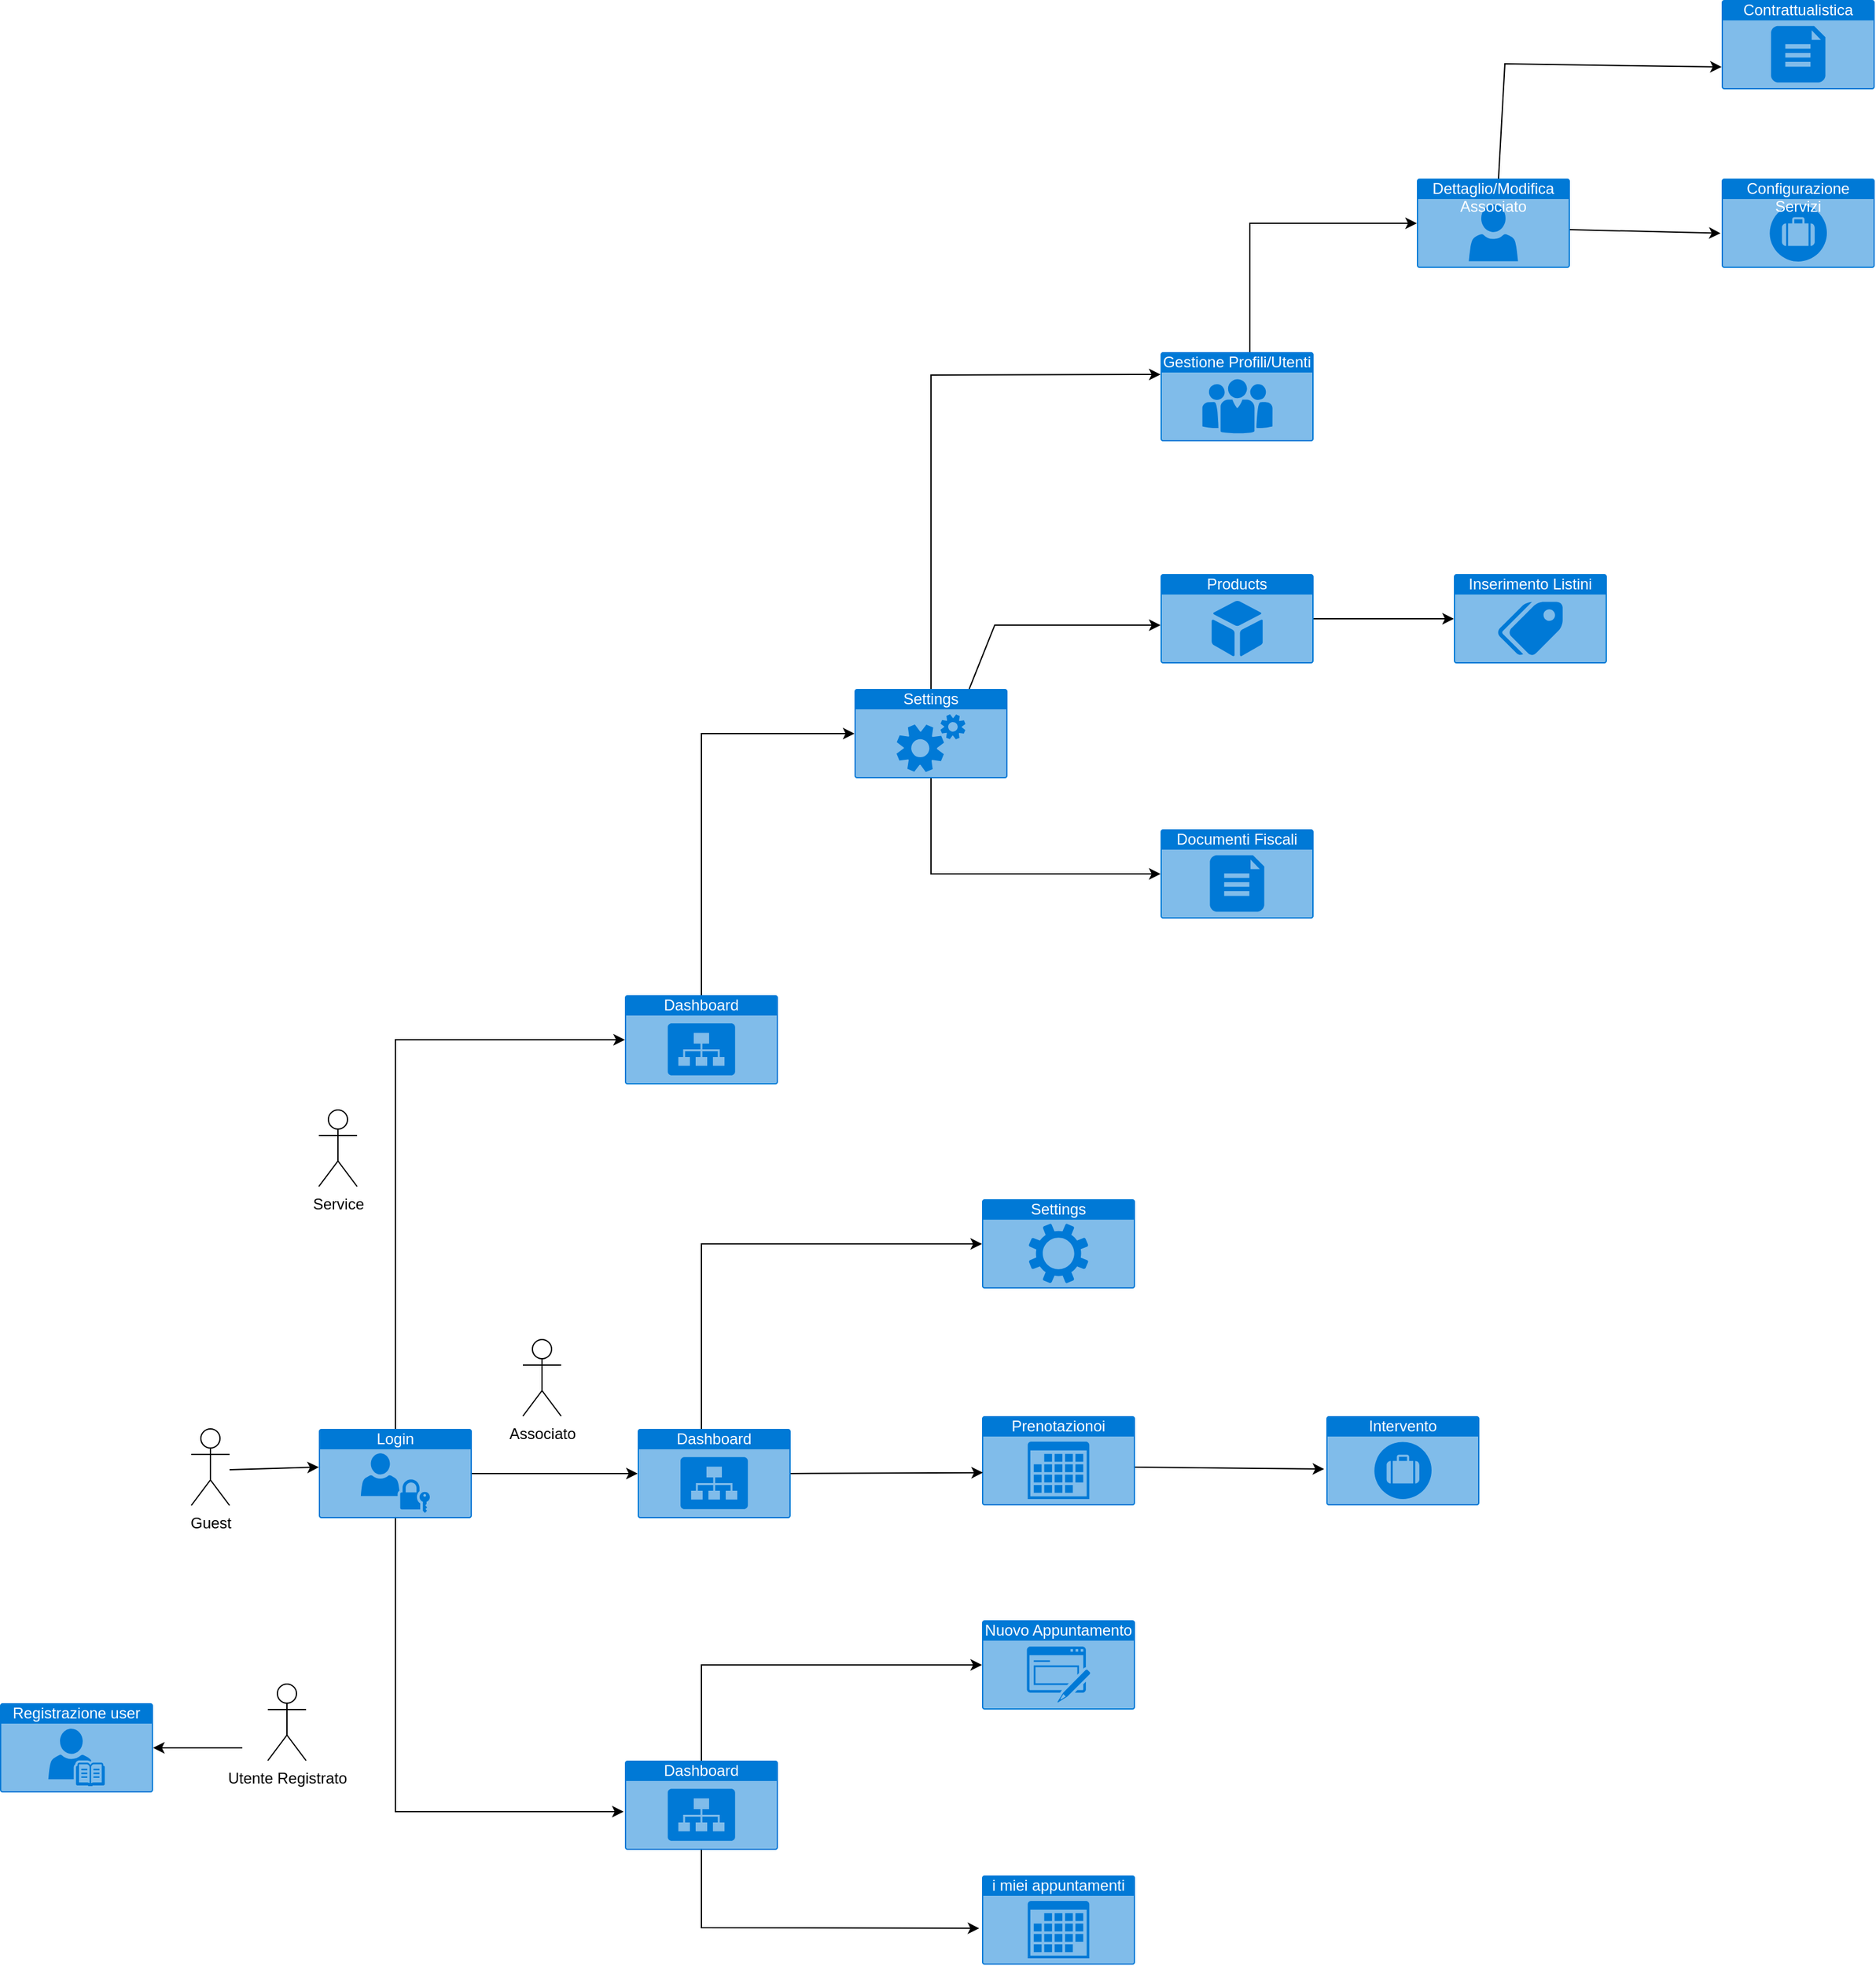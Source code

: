 <mxfile version="28.1.2" pages="2">
  <diagram name="macro funzioni" id="_paalCaNnSxUJmkGs6bg">
    <mxGraphModel dx="2610" dy="2220" grid="1" gridSize="10" guides="1" tooltips="1" connect="1" arrows="1" fold="1" page="1" pageScale="1" pageWidth="827" pageHeight="1169" math="0" shadow="0">
      <root>
        <mxCell id="0" />
        <mxCell id="1" parent="0" />
        <mxCell id="3T-kfrtcKz_W0qTAJvwX-1" value="Guest" style="shape=umlActor;verticalLabelPosition=bottom;verticalAlign=top;html=1;" vertex="1" parent="1">
          <mxGeometry x="100" y="370" width="30" height="60" as="geometry" />
        </mxCell>
        <mxCell id="3T-kfrtcKz_W0qTAJvwX-2" value="Login" style="html=1;whiteSpace=wrap;strokeColor=none;fillColor=#0079D6;labelPosition=center;verticalLabelPosition=middle;verticalAlign=top;align=center;fontSize=12;outlineConnect=0;spacingTop=-6;fontColor=#FFFFFF;sketch=0;shape=mxgraph.sitemap.login;" vertex="1" parent="1">
          <mxGeometry x="200" y="370" width="120" height="70" as="geometry" />
        </mxCell>
        <mxCell id="3T-kfrtcKz_W0qTAJvwX-4" value="Dashboard" style="html=1;whiteSpace=wrap;strokeColor=none;fillColor=#0079D6;labelPosition=center;verticalLabelPosition=middle;verticalAlign=top;align=center;fontSize=12;outlineConnect=0;spacingTop=-6;fontColor=#FFFFFF;sketch=0;shape=mxgraph.sitemap.sitemap;" vertex="1" parent="1">
          <mxGeometry x="450" y="370" width="120" height="70" as="geometry" />
        </mxCell>
        <mxCell id="3T-kfrtcKz_W0qTAJvwX-5" value="Dashboard" style="html=1;whiteSpace=wrap;strokeColor=none;fillColor=#0079D6;labelPosition=center;verticalLabelPosition=middle;verticalAlign=top;align=center;fontSize=12;outlineConnect=0;spacingTop=-6;fontColor=#FFFFFF;sketch=0;shape=mxgraph.sitemap.sitemap;" vertex="1" parent="1">
          <mxGeometry x="440" y="30" width="120" height="70" as="geometry" />
        </mxCell>
        <mxCell id="3T-kfrtcKz_W0qTAJvwX-6" value="" style="endArrow=classic;html=1;rounded=0;exitX=1;exitY=0.5;exitDx=0;exitDy=0;exitPerimeter=0;" edge="1" parent="1" source="3T-kfrtcKz_W0qTAJvwX-2" target="3T-kfrtcKz_W0qTAJvwX-4">
          <mxGeometry width="50" height="50" relative="1" as="geometry">
            <mxPoint x="390" y="420" as="sourcePoint" />
            <mxPoint x="440" y="370" as="targetPoint" />
          </mxGeometry>
        </mxCell>
        <mxCell id="3T-kfrtcKz_W0qTAJvwX-7" value="" style="endArrow=classic;html=1;rounded=0;entryX=0;entryY=0.5;entryDx=0;entryDy=0;entryPerimeter=0;" edge="1" parent="1" source="3T-kfrtcKz_W0qTAJvwX-2" target="3T-kfrtcKz_W0qTAJvwX-5">
          <mxGeometry width="50" height="50" relative="1" as="geometry">
            <mxPoint x="270" y="120" as="sourcePoint" />
            <mxPoint x="430" y="70" as="targetPoint" />
            <Array as="points">
              <mxPoint x="260" y="65" />
            </Array>
          </mxGeometry>
        </mxCell>
        <mxCell id="3T-kfrtcKz_W0qTAJvwX-8" value="" style="endArrow=classic;html=1;rounded=0;exitX=0.5;exitY=1;exitDx=0;exitDy=0;exitPerimeter=0;" edge="1" parent="1" source="3T-kfrtcKz_W0qTAJvwX-2">
          <mxGeometry width="50" height="50" relative="1" as="geometry">
            <mxPoint x="389" y="720" as="sourcePoint" />
            <mxPoint x="439" y="670" as="targetPoint" />
            <Array as="points">
              <mxPoint x="260" y="670" />
            </Array>
          </mxGeometry>
        </mxCell>
        <mxCell id="3T-kfrtcKz_W0qTAJvwX-11" value="" style="endArrow=classic;html=1;rounded=0;" edge="1" parent="1">
          <mxGeometry width="50" height="50" relative="1" as="geometry">
            <mxPoint x="130" y="402" as="sourcePoint" />
            <mxPoint x="200" y="400" as="targetPoint" />
          </mxGeometry>
        </mxCell>
        <mxCell id="3T-kfrtcKz_W0qTAJvwX-12" value="Service" style="shape=umlActor;verticalLabelPosition=bottom;verticalAlign=top;html=1;outlineConnect=0;" vertex="1" parent="1">
          <mxGeometry x="200" y="120" width="30" height="60" as="geometry" />
        </mxCell>
        <mxCell id="3T-kfrtcKz_W0qTAJvwX-13" value="Associato" style="shape=umlActor;verticalLabelPosition=bottom;verticalAlign=top;html=1;outlineConnect=0;" vertex="1" parent="1">
          <mxGeometry x="360" y="300" width="30" height="60" as="geometry" />
        </mxCell>
        <mxCell id="3T-kfrtcKz_W0qTAJvwX-14" value="Utente Registrato&lt;div&gt;&lt;br&gt;&lt;/div&gt;" style="shape=umlActor;verticalLabelPosition=bottom;verticalAlign=top;html=1;outlineConnect=0;" vertex="1" parent="1">
          <mxGeometry x="160" y="570" width="30" height="60" as="geometry" />
        </mxCell>
        <mxCell id="3T-kfrtcKz_W0qTAJvwX-15" value="Dashboard" style="html=1;whiteSpace=wrap;strokeColor=none;fillColor=#0079D6;labelPosition=center;verticalLabelPosition=middle;verticalAlign=top;align=center;fontSize=12;outlineConnect=0;spacingTop=-6;fontColor=#FFFFFF;sketch=0;shape=mxgraph.sitemap.sitemap;" vertex="1" parent="1">
          <mxGeometry x="440" y="630" width="120" height="70" as="geometry" />
        </mxCell>
        <mxCell id="3T-kfrtcKz_W0qTAJvwX-16" value="Settings" style="html=1;whiteSpace=wrap;strokeColor=none;fillColor=#0079D6;labelPosition=center;verticalLabelPosition=middle;verticalAlign=top;align=center;fontSize=12;outlineConnect=0;spacingTop=-6;fontColor=#FFFFFF;sketch=0;shape=mxgraph.sitemap.settings;" vertex="1" parent="1">
          <mxGeometry x="720" y="190" width="120" height="70" as="geometry" />
        </mxCell>
        <mxCell id="3T-kfrtcKz_W0qTAJvwX-17" value="" style="endArrow=classic;html=1;rounded=0;exitX=0.5;exitY=0;exitDx=0;exitDy=0;exitPerimeter=0;entryX=0;entryY=0.5;entryDx=0;entryDy=0;entryPerimeter=0;" edge="1" parent="1" source="3T-kfrtcKz_W0qTAJvwX-5" target="3T-kfrtcKz_W0qTAJvwX-25">
          <mxGeometry width="50" height="50" relative="1" as="geometry">
            <mxPoint x="760" y="510" as="sourcePoint" />
            <mxPoint x="720" y="-117" as="targetPoint" />
            <Array as="points">
              <mxPoint x="500" y="-175" />
            </Array>
          </mxGeometry>
        </mxCell>
        <mxCell id="3T-kfrtcKz_W0qTAJvwX-18" value="Gestione Profili/Utenti" style="html=1;whiteSpace=wrap;strokeColor=none;fillColor=#0079D6;labelPosition=center;verticalLabelPosition=middle;verticalAlign=top;align=center;fontSize=12;outlineConnect=0;spacingTop=-6;fontColor=#FFFFFF;sketch=0;shape=mxgraph.sitemap.about_us;" vertex="1" parent="1">
          <mxGeometry x="860" y="-474" width="120" height="70" as="geometry" />
        </mxCell>
        <mxCell id="3T-kfrtcKz_W0qTAJvwX-19" value="Inserimento Listini" style="html=1;whiteSpace=wrap;strokeColor=none;fillColor=#0079D6;labelPosition=center;verticalLabelPosition=middle;verticalAlign=top;align=center;fontSize=12;outlineConnect=0;spacingTop=-6;fontColor=#FFFFFF;sketch=0;shape=mxgraph.sitemap.pricing;" vertex="1" parent="1">
          <mxGeometry x="1090" y="-300" width="120" height="70" as="geometry" />
        </mxCell>
        <mxCell id="3T-kfrtcKz_W0qTAJvwX-20" value="Dettaglio/Modifica Associato" style="html=1;whiteSpace=wrap;strokeColor=none;fillColor=#0079D6;labelPosition=center;verticalLabelPosition=middle;verticalAlign=top;align=center;fontSize=12;outlineConnect=0;spacingTop=-6;fontColor=#FFFFFF;sketch=0;shape=mxgraph.sitemap.profile;" vertex="1" parent="1">
          <mxGeometry x="1061" y="-610" width="120" height="70" as="geometry" />
        </mxCell>
        <mxCell id="3T-kfrtcKz_W0qTAJvwX-21" value="Contrattualistica" style="html=1;whiteSpace=wrap;strokeColor=none;fillColor=#0079D6;labelPosition=center;verticalLabelPosition=middle;verticalAlign=top;align=center;fontSize=12;outlineConnect=0;spacingTop=-6;fontColor=#FFFFFF;sketch=0;shape=mxgraph.sitemap.document;" vertex="1" parent="1">
          <mxGeometry x="1300" y="-750" width="120" height="70" as="geometry" />
        </mxCell>
        <mxCell id="3T-kfrtcKz_W0qTAJvwX-22" value="Configurazione Servizi" style="html=1;whiteSpace=wrap;strokeColor=none;fillColor=#0079D6;labelPosition=center;verticalLabelPosition=middle;verticalAlign=top;align=center;fontSize=12;outlineConnect=0;spacingTop=-6;fontColor=#FFFFFF;sketch=0;shape=mxgraph.sitemap.jobs;" vertex="1" parent="1">
          <mxGeometry x="1300" y="-610" width="120" height="70" as="geometry" />
        </mxCell>
        <mxCell id="3T-kfrtcKz_W0qTAJvwX-23" value="Documenti Fiscali" style="html=1;whiteSpace=wrap;strokeColor=none;fillColor=#0079D6;labelPosition=center;verticalLabelPosition=middle;verticalAlign=top;align=center;fontSize=12;outlineConnect=0;spacingTop=-6;fontColor=#FFFFFF;sketch=0;shape=mxgraph.sitemap.document;" vertex="1" parent="1">
          <mxGeometry x="860" y="-100" width="120" height="70" as="geometry" />
        </mxCell>
        <mxCell id="3T-kfrtcKz_W0qTAJvwX-24" value="Prenotazionoi" style="html=1;whiteSpace=wrap;strokeColor=none;fillColor=#0079D6;labelPosition=center;verticalLabelPosition=middle;verticalAlign=top;align=center;fontSize=12;outlineConnect=0;spacingTop=-6;fontColor=#FFFFFF;sketch=0;shape=mxgraph.sitemap.calendar;" vertex="1" parent="1">
          <mxGeometry x="720" y="360" width="120" height="70" as="geometry" />
        </mxCell>
        <mxCell id="3T-kfrtcKz_W0qTAJvwX-25" value="Settings" style="html=1;whiteSpace=wrap;strokeColor=none;fillColor=#0079D6;labelPosition=center;verticalLabelPosition=middle;verticalAlign=top;align=center;fontSize=12;outlineConnect=0;spacingTop=-6;fontColor=#FFFFFF;sketch=0;shape=mxgraph.sitemap.services;" vertex="1" parent="1">
          <mxGeometry x="620" y="-210" width="120" height="70" as="geometry" />
        </mxCell>
        <mxCell id="3T-kfrtcKz_W0qTAJvwX-26" value="Products" style="html=1;whiteSpace=wrap;strokeColor=none;fillColor=#0079D6;labelPosition=center;verticalLabelPosition=middle;verticalAlign=top;align=center;fontSize=12;outlineConnect=0;spacingTop=-6;fontColor=#FFFFFF;sketch=0;shape=mxgraph.sitemap.products;" vertex="1" parent="1">
          <mxGeometry x="860" y="-300" width="120" height="70" as="geometry" />
        </mxCell>
        <mxCell id="3T-kfrtcKz_W0qTAJvwX-27" value="" style="endArrow=classic;html=1;rounded=0;exitX=0.5;exitY=0;exitDx=0;exitDy=0;exitPerimeter=0;entryX=0;entryY=0.25;entryDx=0;entryDy=0;entryPerimeter=0;" edge="1" parent="1" source="3T-kfrtcKz_W0qTAJvwX-25" target="3T-kfrtcKz_W0qTAJvwX-18">
          <mxGeometry width="50" height="50" relative="1" as="geometry">
            <mxPoint x="910" y="-170" as="sourcePoint" />
            <mxPoint x="960" y="-220" as="targetPoint" />
            <Array as="points">
              <mxPoint x="680" y="-456" />
            </Array>
          </mxGeometry>
        </mxCell>
        <mxCell id="3T-kfrtcKz_W0qTAJvwX-28" value="" style="endArrow=classic;html=1;rounded=0;entryX=0;entryY=0.5;entryDx=0;entryDy=0;entryPerimeter=0;" edge="1" parent="1" target="3T-kfrtcKz_W0qTAJvwX-23">
          <mxGeometry width="50" height="50" relative="1" as="geometry">
            <mxPoint x="680" y="-140" as="sourcePoint" />
            <mxPoint x="730" y="-190" as="targetPoint" />
            <Array as="points">
              <mxPoint x="680" y="-65" />
            </Array>
          </mxGeometry>
        </mxCell>
        <mxCell id="3T-kfrtcKz_W0qTAJvwX-29" value="" style="endArrow=classic;html=1;rounded=0;" edge="1" parent="1">
          <mxGeometry width="50" height="50" relative="1" as="geometry">
            <mxPoint x="710" y="-210" as="sourcePoint" />
            <mxPoint x="860" y="-260" as="targetPoint" />
            <Array as="points">
              <mxPoint x="730" y="-260" />
            </Array>
          </mxGeometry>
        </mxCell>
        <mxCell id="3T-kfrtcKz_W0qTAJvwX-30" value="" style="endArrow=classic;html=1;rounded=0;entryX=0;entryY=0.5;entryDx=0;entryDy=0;entryPerimeter=0;" edge="1" parent="1" target="3T-kfrtcKz_W0qTAJvwX-20">
          <mxGeometry width="50" height="50" relative="1" as="geometry">
            <mxPoint x="930" y="-474" as="sourcePoint" />
            <mxPoint x="980" y="-524" as="targetPoint" />
            <Array as="points">
              <mxPoint x="930" y="-575" />
            </Array>
          </mxGeometry>
        </mxCell>
        <mxCell id="3T-kfrtcKz_W0qTAJvwX-31" value="" style="endArrow=classic;html=1;rounded=0;entryX=0;entryY=0.75;entryDx=0;entryDy=0;entryPerimeter=0;" edge="1" parent="1" target="3T-kfrtcKz_W0qTAJvwX-21">
          <mxGeometry width="50" height="50" relative="1" as="geometry">
            <mxPoint x="1125" y="-610" as="sourcePoint" />
            <mxPoint x="1175" y="-660" as="targetPoint" />
            <Array as="points">
              <mxPoint x="1130" y="-700" />
            </Array>
          </mxGeometry>
        </mxCell>
        <mxCell id="3T-kfrtcKz_W0qTAJvwX-32" value="" style="endArrow=classic;html=1;rounded=0;entryX=-0.007;entryY=0.612;entryDx=0;entryDy=0;entryPerimeter=0;" edge="1" parent="1" target="3T-kfrtcKz_W0qTAJvwX-22">
          <mxGeometry width="50" height="50" relative="1" as="geometry">
            <mxPoint x="1181" y="-570" as="sourcePoint" />
            <mxPoint x="1231" y="-620" as="targetPoint" />
          </mxGeometry>
        </mxCell>
        <mxCell id="3T-kfrtcKz_W0qTAJvwX-33" value="" style="endArrow=classic;html=1;rounded=0;entryX=0;entryY=0.5;entryDx=0;entryDy=0;entryPerimeter=0;exitX=1;exitY=0.5;exitDx=0;exitDy=0;exitPerimeter=0;" edge="1" parent="1" source="3T-kfrtcKz_W0qTAJvwX-26" target="3T-kfrtcKz_W0qTAJvwX-19">
          <mxGeometry width="50" height="50" relative="1" as="geometry">
            <mxPoint x="980" y="-260" as="sourcePoint" />
            <mxPoint x="1030" y="-310" as="targetPoint" />
          </mxGeometry>
        </mxCell>
        <mxCell id="3T-kfrtcKz_W0qTAJvwX-34" value="Registrazione user" style="html=1;whiteSpace=wrap;strokeColor=none;fillColor=#0079D6;labelPosition=center;verticalLabelPosition=middle;verticalAlign=top;align=center;fontSize=12;outlineConnect=0;spacingTop=-6;fontColor=#FFFFFF;sketch=0;shape=mxgraph.sitemap.biography;" vertex="1" parent="1">
          <mxGeometry x="-50" y="585" width="120" height="70" as="geometry" />
        </mxCell>
        <mxCell id="3T-kfrtcKz_W0qTAJvwX-35" value="" style="endArrow=classic;html=1;rounded=0;" edge="1" parent="1" target="3T-kfrtcKz_W0qTAJvwX-34">
          <mxGeometry width="50" height="50" relative="1" as="geometry">
            <mxPoint x="140" y="620" as="sourcePoint" />
            <mxPoint x="190" y="560" as="targetPoint" />
          </mxGeometry>
        </mxCell>
        <mxCell id="3T-kfrtcKz_W0qTAJvwX-36" value="Nuovo Appuntamento" style="html=1;whiteSpace=wrap;strokeColor=none;fillColor=#0079D6;labelPosition=center;verticalLabelPosition=middle;verticalAlign=top;align=center;fontSize=12;outlineConnect=0;spacingTop=-6;fontColor=#FFFFFF;sketch=0;shape=mxgraph.sitemap.form;" vertex="1" parent="1">
          <mxGeometry x="720" y="520" width="120" height="70" as="geometry" />
        </mxCell>
        <mxCell id="3T-kfrtcKz_W0qTAJvwX-37" value="i miei appuntamenti" style="html=1;whiteSpace=wrap;strokeColor=none;fillColor=#0079D6;labelPosition=center;verticalLabelPosition=middle;verticalAlign=top;align=center;fontSize=12;outlineConnect=0;spacingTop=-6;fontColor=#FFFFFF;sketch=0;shape=mxgraph.sitemap.calendar;" vertex="1" parent="1">
          <mxGeometry x="720" y="720" width="120" height="70" as="geometry" />
        </mxCell>
        <mxCell id="3T-kfrtcKz_W0qTAJvwX-38" value="" style="endArrow=classic;html=1;rounded=0;entryX=0;entryY=0.5;entryDx=0;entryDy=0;entryPerimeter=0;" edge="1" parent="1" target="3T-kfrtcKz_W0qTAJvwX-36">
          <mxGeometry width="50" height="50" relative="1" as="geometry">
            <mxPoint x="500" y="630" as="sourcePoint" />
            <mxPoint x="550" y="580" as="targetPoint" />
            <Array as="points">
              <mxPoint x="500" y="555" />
            </Array>
          </mxGeometry>
        </mxCell>
        <mxCell id="3T-kfrtcKz_W0qTAJvwX-39" value="" style="endArrow=classic;html=1;rounded=0;entryX=-0.018;entryY=0.592;entryDx=0;entryDy=0;entryPerimeter=0;exitX=0.5;exitY=1;exitDx=0;exitDy=0;exitPerimeter=0;" edge="1" parent="1" source="3T-kfrtcKz_W0qTAJvwX-15" target="3T-kfrtcKz_W0qTAJvwX-37">
          <mxGeometry width="50" height="50" relative="1" as="geometry">
            <mxPoint x="570" y="760" as="sourcePoint" />
            <mxPoint x="620" y="710" as="targetPoint" />
            <Array as="points">
              <mxPoint x="500" y="761" />
            </Array>
          </mxGeometry>
        </mxCell>
        <mxCell id="3T-kfrtcKz_W0qTAJvwX-40" value="Intervento" style="html=1;whiteSpace=wrap;strokeColor=none;fillColor=#0079D6;labelPosition=center;verticalLabelPosition=middle;verticalAlign=top;align=center;fontSize=12;outlineConnect=0;spacingTop=-6;fontColor=#FFFFFF;sketch=0;shape=mxgraph.sitemap.jobs;" vertex="1" parent="1">
          <mxGeometry x="990" y="360" width="120" height="70" as="geometry" />
        </mxCell>
        <mxCell id="3T-kfrtcKz_W0qTAJvwX-41" value="" style="endArrow=classic;html=1;rounded=0;entryX=0;entryY=0.5;entryDx=0;entryDy=0;entryPerimeter=0;" edge="1" parent="1" target="3T-kfrtcKz_W0qTAJvwX-16">
          <mxGeometry width="50" height="50" relative="1" as="geometry">
            <mxPoint x="500" y="370" as="sourcePoint" />
            <mxPoint x="550" y="320" as="targetPoint" />
            <Array as="points">
              <mxPoint x="500" y="225" />
            </Array>
          </mxGeometry>
        </mxCell>
        <mxCell id="3T-kfrtcKz_W0qTAJvwX-42" value="" style="endArrow=classic;html=1;rounded=0;exitX=1;exitY=0.5;exitDx=0;exitDy=0;exitPerimeter=0;entryX=0.006;entryY=0.633;entryDx=0;entryDy=0;entryPerimeter=0;" edge="1" parent="1" source="3T-kfrtcKz_W0qTAJvwX-4" target="3T-kfrtcKz_W0qTAJvwX-24">
          <mxGeometry width="50" height="50" relative="1" as="geometry">
            <mxPoint x="610" y="430" as="sourcePoint" />
            <mxPoint x="660" y="380" as="targetPoint" />
          </mxGeometry>
        </mxCell>
        <mxCell id="3T-kfrtcKz_W0qTAJvwX-43" value="" style="endArrow=classic;html=1;rounded=0;entryX=-0.014;entryY=0.592;entryDx=0;entryDy=0;entryPerimeter=0;" edge="1" parent="1" target="3T-kfrtcKz_W0qTAJvwX-40">
          <mxGeometry width="50" height="50" relative="1" as="geometry">
            <mxPoint x="840" y="400" as="sourcePoint" />
            <mxPoint x="890" y="350" as="targetPoint" />
          </mxGeometry>
        </mxCell>
      </root>
    </mxGraphModel>
  </diagram>
  <diagram id="inu-r603_eNqWTZXcqHE" name="architettura">
    <mxGraphModel dx="1426" dy="841" grid="1" gridSize="10" guides="1" tooltips="1" connect="1" arrows="1" fold="1" page="1" pageScale="1" pageWidth="827" pageHeight="1169" math="0" shadow="0">
      <root>
        <mxCell id="0" />
        <mxCell id="1" parent="0" />
        <mxCell id="l-rxuW7AZAZ1AfnpsVyL-2" value="FrontEnd realizzato utilizzando Angular con supporto di template PrimeNg" style="strokeWidth=1;shadow=0;dashed=0;align=center;html=1;shape=mxgraph.mockup.containers.browserWindow;rSize=0;strokeColor=#666666;strokeColor2=#008cff;strokeColor3=#c4c4c4;mainText=,;recursiveResize=0;" vertex="1" parent="1">
          <mxGeometry x="580" y="300" width="460" height="270" as="geometry" />
        </mxCell>
        <mxCell id="l-rxuW7AZAZ1AfnpsVyL-3" value="Page 1" style="strokeWidth=1;shadow=0;dashed=0;align=center;html=1;shape=mxgraph.mockup.containers.anchor;fontSize=17;fontColor=#666666;align=left;whiteSpace=wrap;" vertex="1" parent="l-rxuW7AZAZ1AfnpsVyL-2">
          <mxGeometry x="60" y="12" width="110" height="26" as="geometry" />
        </mxCell>
        <mxCell id="l-rxuW7AZAZ1AfnpsVyL-4" value="https://www.easytagliando" style="strokeWidth=1;shadow=0;dashed=0;align=center;html=1;shape=mxgraph.mockup.containers.anchor;rSize=0;fontSize=17;fontColor=#666666;align=left;" vertex="1" parent="l-rxuW7AZAZ1AfnpsVyL-2">
          <mxGeometry x="130" y="60" width="250" height="26" as="geometry" />
        </mxCell>
        <mxCell id="l-rxuW7AZAZ1AfnpsVyL-5" value="BackEnd: realizzato in tecknologia java su framework springboot" style="shape=process;whiteSpace=wrap;html=1;backgroundOutline=1;" vertex="1" parent="1">
          <mxGeometry x="430" y="750" width="660" height="125" as="geometry" />
        </mxCell>
        <mxCell id="l-rxuW7AZAZ1AfnpsVyL-6" value="" style="ellipse;shape=cloud;whiteSpace=wrap;html=1;" vertex="1" parent="1">
          <mxGeometry x="700" y="630" width="120" height="80" as="geometry" />
        </mxCell>
        <mxCell id="l-rxuW7AZAZ1AfnpsVyL-7" value="" style="shape=cylinder3;whiteSpace=wrap;html=1;boundedLbl=1;backgroundOutline=1;size=15;" vertex="1" parent="1">
          <mxGeometry x="480" y="940" width="120" height="90" as="geometry" />
        </mxCell>
        <mxCell id="l-rxuW7AZAZ1AfnpsVyL-8" value="" style="sketch=0;outlineConnect=0;fontColor=#232F3E;gradientColor=none;fillColor=#7AA116;strokeColor=none;dashed=0;verticalLabelPosition=bottom;verticalAlign=top;align=center;html=1;fontSize=12;fontStyle=0;aspect=fixed;pointerEvents=1;shape=mxgraph.aws4.file_system;" vertex="1" parent="1">
          <mxGeometry x="656.38" y="939" width="97.23" height="91" as="geometry" />
        </mxCell>
        <mxCell id="l-rxuW7AZAZ1AfnpsVyL-9" value="" style="endArrow=classic;startArrow=classic;html=1;rounded=0;exitX=0.5;exitY=0;exitDx=0;exitDy=0;exitPerimeter=0;" edge="1" parent="1" source="l-rxuW7AZAZ1AfnpsVyL-7">
          <mxGeometry width="50" height="50" relative="1" as="geometry">
            <mxPoint x="520" y="930" as="sourcePoint" />
            <mxPoint x="570" y="880" as="targetPoint" />
          </mxGeometry>
        </mxCell>
        <mxCell id="l-rxuW7AZAZ1AfnpsVyL-10" value="" style="endArrow=classic;startArrow=classic;html=1;rounded=0;entryX=0.5;entryY=1;entryDx=0;entryDy=0;" edge="1" parent="1" source="l-rxuW7AZAZ1AfnpsVyL-8" target="l-rxuW7AZAZ1AfnpsVyL-5">
          <mxGeometry width="50" height="50" relative="1" as="geometry">
            <mxPoint x="760" y="925" as="sourcePoint" />
            <mxPoint x="810" y="875" as="targetPoint" />
          </mxGeometry>
        </mxCell>
        <mxCell id="l-rxuW7AZAZ1AfnpsVyL-11" value="Database POSTGRESQL" style="text;html=1;align=center;verticalAlign=middle;whiteSpace=wrap;rounded=0;" vertex="1" parent="1">
          <mxGeometry x="474" y="980" width="126" height="30" as="geometry" />
        </mxCell>
        <mxCell id="l-rxuW7AZAZ1AfnpsVyL-12" value="File System" style="text;html=1;align=center;verticalAlign=middle;whiteSpace=wrap;rounded=0;" vertex="1" parent="1">
          <mxGeometry x="642" y="1000" width="126" height="30" as="geometry" />
        </mxCell>
        <mxCell id="l-rxuW7AZAZ1AfnpsVyL-13" value="" style="endArrow=classic;startArrow=classic;html=1;rounded=0;entryX=0.4;entryY=0.875;entryDx=0;entryDy=0;entryPerimeter=0;" edge="1" parent="1" target="l-rxuW7AZAZ1AfnpsVyL-6">
          <mxGeometry width="50" height="50" relative="1" as="geometry">
            <mxPoint x="750" y="748" as="sourcePoint" />
            <mxPoint x="670" y="710" as="targetPoint" />
          </mxGeometry>
        </mxCell>
        <mxCell id="l-rxuW7AZAZ1AfnpsVyL-18" value="" style="endArrow=classic;startArrow=classic;html=1;rounded=0;entryX=0.636;entryY=1.04;entryDx=0;entryDy=0;entryPerimeter=0;" edge="1" parent="1" target="l-rxuW7AZAZ1AfnpsVyL-5">
          <mxGeometry width="50" height="50" relative="1" as="geometry">
            <mxPoint x="861.042" y="939" as="sourcePoint" />
            <mxPoint x="872" y="910" as="targetPoint" />
          </mxGeometry>
        </mxCell>
        <mxCell id="l-rxuW7AZAZ1AfnpsVyL-20" value="" style="endArrow=classic;startArrow=classic;html=1;rounded=0;entryX=0.391;entryY=1.004;entryDx=0;entryDy=0;entryPerimeter=0;" edge="1" parent="1" source="l-rxuW7AZAZ1AfnpsVyL-6" target="l-rxuW7AZAZ1AfnpsVyL-2">
          <mxGeometry width="50" height="50" relative="1" as="geometry">
            <mxPoint x="582" y="668" as="sourcePoint" />
            <mxPoint x="580" y="620" as="targetPoint" />
          </mxGeometry>
        </mxCell>
        <mxCell id="l-rxuW7AZAZ1AfnpsVyL-26" value="" style="sketch=0;outlineConnect=0;fontColor=#232F3E;gradientColor=none;fillColor=#232F3D;strokeColor=none;dashed=0;verticalLabelPosition=bottom;verticalAlign=top;align=center;html=1;fontSize=12;fontStyle=0;aspect=fixed;pointerEvents=1;shape=mxgraph.aws4.external_toolkit;" vertex="1" parent="1">
          <mxGeometry x="850" y="939" width="68" height="78" as="geometry" />
        </mxCell>
        <mxCell id="l-rxuW7AZAZ1AfnpsVyL-27" value="Servizi esterni da definire" style="text;html=1;align=center;verticalAlign=middle;whiteSpace=wrap;rounded=0;" vertex="1" parent="1">
          <mxGeometry x="829" y="1020" width="110" height="30" as="geometry" />
        </mxCell>
      </root>
    </mxGraphModel>
  </diagram>
</mxfile>
